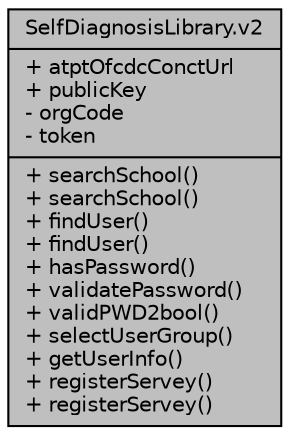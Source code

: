 digraph "SelfDiagnosisLibrary.v2"
{
 // LATEX_PDF_SIZE
  edge [fontname="Helvetica",fontsize="10",labelfontname="Helvetica",labelfontsize="10"];
  node [fontname="Helvetica",fontsize="10",shape=record];
  Node1 [label="{SelfDiagnosisLibrary.v2\n|+ atptOfcdcConctUrl\l+ publicKey\l- orgCode\l- token\l|+ searchSchool()\l+ searchSchool()\l+ findUser()\l+ findUser()\l+ hasPassword()\l+ validatePassword()\l+ validPWD2bool()\l+ selectUserGroup()\l+ getUserInfo()\l+ registerServey()\l+ registerServey()\l}",height=0.2,width=0.4,color="black", fillcolor="grey75", style="filled", fontcolor="black",tooltip=" "];
}
